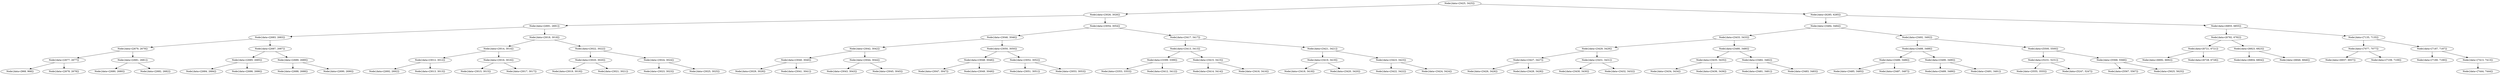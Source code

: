 digraph G{
1536776104 [label="Node{data=[3425, 3425]}"]
1536776104 -> 546376887
546376887 [label="Node{data=[3026, 3026]}"]
546376887 -> 35555312
35555312 [label="Node{data=[2691, 2691]}"]
35555312 -> 2115193525
2115193525 [label="Node{data=[2683, 2683]}"]
2115193525 -> 1864787656
1864787656 [label="Node{data=[2679, 2679]}"]
1864787656 -> 1199192879
1199192879 [label="Node{data=[2677, 2677]}"]
1199192879 -> 833426743
833426743 [label="Node{data=[968, 968]}"]
1199192879 -> 1435477845
1435477845 [label="Node{data=[2678, 2678]}"]
1864787656 -> 155421450
155421450 [label="Node{data=[2681, 2681]}"]
155421450 -> 527854158
527854158 [label="Node{data=[2680, 2680]}"]
155421450 -> 1185665082
1185665082 [label="Node{data=[2682, 2682]}"]
2115193525 -> 1857446581
1857446581 [label="Node{data=[2687, 2687]}"]
1857446581 -> 2075705266
2075705266 [label="Node{data=[2685, 2685]}"]
2075705266 -> 1471192721
1471192721 [label="Node{data=[2684, 2684]}"]
2075705266 -> 1333964381
1333964381 [label="Node{data=[2686, 2686]}"]
1857446581 -> 310173394
310173394 [label="Node{data=[2689, 2689]}"]
310173394 -> 738698752
738698752 [label="Node{data=[2688, 2688]}"]
310173394 -> 2131812615
2131812615 [label="Node{data=[2690, 2690]}"]
35555312 -> 624576766
624576766 [label="Node{data=[3018, 3018]}"]
624576766 -> 1371834565
1371834565 [label="Node{data=[3014, 3014]}"]
1371834565 -> 1080169307
1080169307 [label="Node{data=[3012, 3012]}"]
1080169307 -> 939707017
939707017 [label="Node{data=[2692, 2692]}"]
1080169307 -> 1334319311
1334319311 [label="Node{data=[3013, 3013]}"]
1371834565 -> 981414747
981414747 [label="Node{data=[3016, 3016]}"]
981414747 -> 1784088452
1784088452 [label="Node{data=[3015, 3015]}"]
981414747 -> 1152372421
1152372421 [label="Node{data=[3017, 3017]}"]
624576766 -> 1273948415
1273948415 [label="Node{data=[3022, 3022]}"]
1273948415 -> 147386162
147386162 [label="Node{data=[3020, 3020]}"]
147386162 -> 1525789320
1525789320 [label="Node{data=[3019, 3019]}"]
147386162 -> 1611831029
1611831029 [label="Node{data=[3021, 3021]}"]
1273948415 -> 1552364312
1552364312 [label="Node{data=[3024, 3024]}"]
1552364312 -> 335144645
335144645 [label="Node{data=[3023, 3023]}"]
1552364312 -> 1154184128
1154184128 [label="Node{data=[3025, 3025]}"]
546376887 -> 807067794
807067794 [label="Node{data=[3054, 3054]}"]
807067794 -> 1440746106
1440746106 [label="Node{data=[3046, 3046]}"]
1440746106 -> 166924749
166924749 [label="Node{data=[3042, 3042]}"]
166924749 -> 381236800
381236800 [label="Node{data=[3040, 3040]}"]
381236800 -> 1900042869
1900042869 [label="Node{data=[3029, 3029]}"]
381236800 -> 606481917
606481917 [label="Node{data=[3041, 3041]}"]
166924749 -> 902442445
902442445 [label="Node{data=[3044, 3044]}"]
902442445 -> 1780352514
1780352514 [label="Node{data=[3043, 3043]}"]
902442445 -> 427715270
427715270 [label="Node{data=[3045, 3045]}"]
1440746106 -> 203617745
203617745 [label="Node{data=[3050, 3050]}"]
203617745 -> 1751254493
1751254493 [label="Node{data=[3048, 3048]}"]
1751254493 -> 1926639813
1926639813 [label="Node{data=[3047, 3047]}"]
1751254493 -> 412376067
412376067 [label="Node{data=[3049, 3049]}"]
203617745 -> 58965693
58965693 [label="Node{data=[3052, 3052]}"]
58965693 -> 2075598845
2075598845 [label="Node{data=[3051, 3051]}"]
58965693 -> 950294614
950294614 [label="Node{data=[3053, 3053]}"]
807067794 -> 48918277
48918277 [label="Node{data=[3417, 3417]}"]
48918277 -> 478302131
478302131 [label="Node{data=[3413, 3413]}"]
478302131 -> 1594487593
1594487593 [label="Node{data=[3399, 3399]}"]
1594487593 -> 1165321846
1165321846 [label="Node{data=[3353, 3353]}"]
1594487593 -> 347515802
347515802 [label="Node{data=[3412, 3412]}"]
478302131 -> 440897896
440897896 [label="Node{data=[3415, 3415]}"]
440897896 -> 172468658
172468658 [label="Node{data=[3414, 3414]}"]
440897896 -> 1685010522
1685010522 [label="Node{data=[3416, 3416]}"]
48918277 -> 1168418102
1168418102 [label="Node{data=[3421, 3421]}"]
1168418102 -> 1674489915
1674489915 [label="Node{data=[3419, 3419]}"]
1674489915 -> 1425252297
1425252297 [label="Node{data=[3418, 3418]}"]
1674489915 -> 1229177061
1229177061 [label="Node{data=[3420, 3420]}"]
1168418102 -> 699285998
699285998 [label="Node{data=[3423, 3423]}"]
699285998 -> 1064792968
1064792968 [label="Node{data=[3422, 3422]}"]
699285998 -> 1999810168
1999810168 [label="Node{data=[3424, 3424]}"]
1536776104 -> 547425427
547425427 [label="Node{data=[6285, 6285]}"]
547425427 -> 2077984856
2077984856 [label="Node{data=[3484, 3484]}"]
2077984856 -> 2142527384
2142527384 [label="Node{data=[3433, 3433]}"]
2142527384 -> 488075128
488075128 [label="Node{data=[3429, 3429]}"]
488075128 -> 897203677
897203677 [label="Node{data=[3427, 3427]}"]
897203677 -> 306510434
306510434 [label="Node{data=[3426, 3426]}"]
897203677 -> 1330720557
1330720557 [label="Node{data=[3428, 3428]}"]
488075128 -> 1771824400
1771824400 [label="Node{data=[3431, 3431]}"]
1771824400 -> 225163563
225163563 [label="Node{data=[3430, 3430]}"]
1771824400 -> 952751374
952751374 [label="Node{data=[3432, 3432]}"]
2142527384 -> 2116529533
2116529533 [label="Node{data=[3480, 3480]}"]
2116529533 -> 1218606284
1218606284 [label="Node{data=[3435, 3435]}"]
1218606284 -> 416300562
416300562 [label="Node{data=[3434, 3434]}"]
1218606284 -> 1850206627
1850206627 [label="Node{data=[3436, 3436]}"]
2116529533 -> 759754067
759754067 [label="Node{data=[3482, 3482]}"]
759754067 -> 1981282338
1981282338 [label="Node{data=[3481, 3481]}"]
759754067 -> 1865316444
1865316444 [label="Node{data=[3483, 3483]}"]
2077984856 -> 1047891691
1047891691 [label="Node{data=[3492, 3492]}"]
1047891691 -> 1413340675
1413340675 [label="Node{data=[3488, 3488]}"]
1413340675 -> 488827470
488827470 [label="Node{data=[3486, 3486]}"]
488827470 -> 30575918
30575918 [label="Node{data=[3485, 3485]}"]
488827470 -> 323111209
323111209 [label="Node{data=[3487, 3487]}"]
1413340675 -> 691355780
691355780 [label="Node{data=[3490, 3490]}"]
691355780 -> 600817526
600817526 [label="Node{data=[3489, 3489]}"]
691355780 -> 912391644
912391644 [label="Node{data=[3491, 3491]}"]
1047891691 -> 929820984
929820984 [label="Node{data=[5500, 5500]}"]
929820984 -> 878290481
878290481 [label="Node{data=[5231, 5231]}"]
878290481 -> 1781767107
1781767107 [label="Node{data=[3555, 3555]}"]
878290481 -> 1401226308
1401226308 [label="Node{data=[5247, 5247]}"]
929820984 -> 990895421
990895421 [label="Node{data=[5568, 5568]}"]
990895421 -> 1117690947
1117690947 [label="Node{data=[5567, 5567]}"]
990895421 -> 881191504
881191504 [label="Node{data=[5625, 5625]}"]
547425427 -> 1331261344
1331261344 [label="Node{data=[6855, 6855]}"]
1331261344 -> 184202563
184202563 [label="Node{data=[6782, 6782]}"]
184202563 -> 1018186971
1018186971 [label="Node{data=[6721, 6721]}"]
1018186971 -> 662500983
662500983 [label="Node{data=[6692, 6692]}"]
1018186971 -> 601667927
601667927 [label="Node{data=[6728, 6728]}"]
184202563 -> 2085834946
2085834946 [label="Node{data=[6823, 6823]}"]
2085834946 -> 1111170311
1111170311 [label="Node{data=[6804, 6804]}"]
2085834946 -> 36996217
36996217 [label="Node{data=[6846, 6846]}"]
1331261344 -> 1147442025
1147442025 [label="Node{data=[7135, 7135]}"]
1147442025 -> 576130663
576130663 [label="Node{data=[7077, 7077]}"]
576130663 -> 949939215
949939215 [label="Node{data=[6937, 6937]}"]
576130663 -> 506437673
506437673 [label="Node{data=[7109, 7109]}"]
1147442025 -> 2125498206
2125498206 [label="Node{data=[7187, 7187]}"]
2125498206 -> 1687067353
1687067353 [label="Node{data=[7180, 7180]}"]
2125498206 -> 725613779
725613779 [label="Node{data=[7413, 7413]}"]
725613779 -> 1215446901
1215446901 [label="Node{data=[7444, 7444]}"]
}